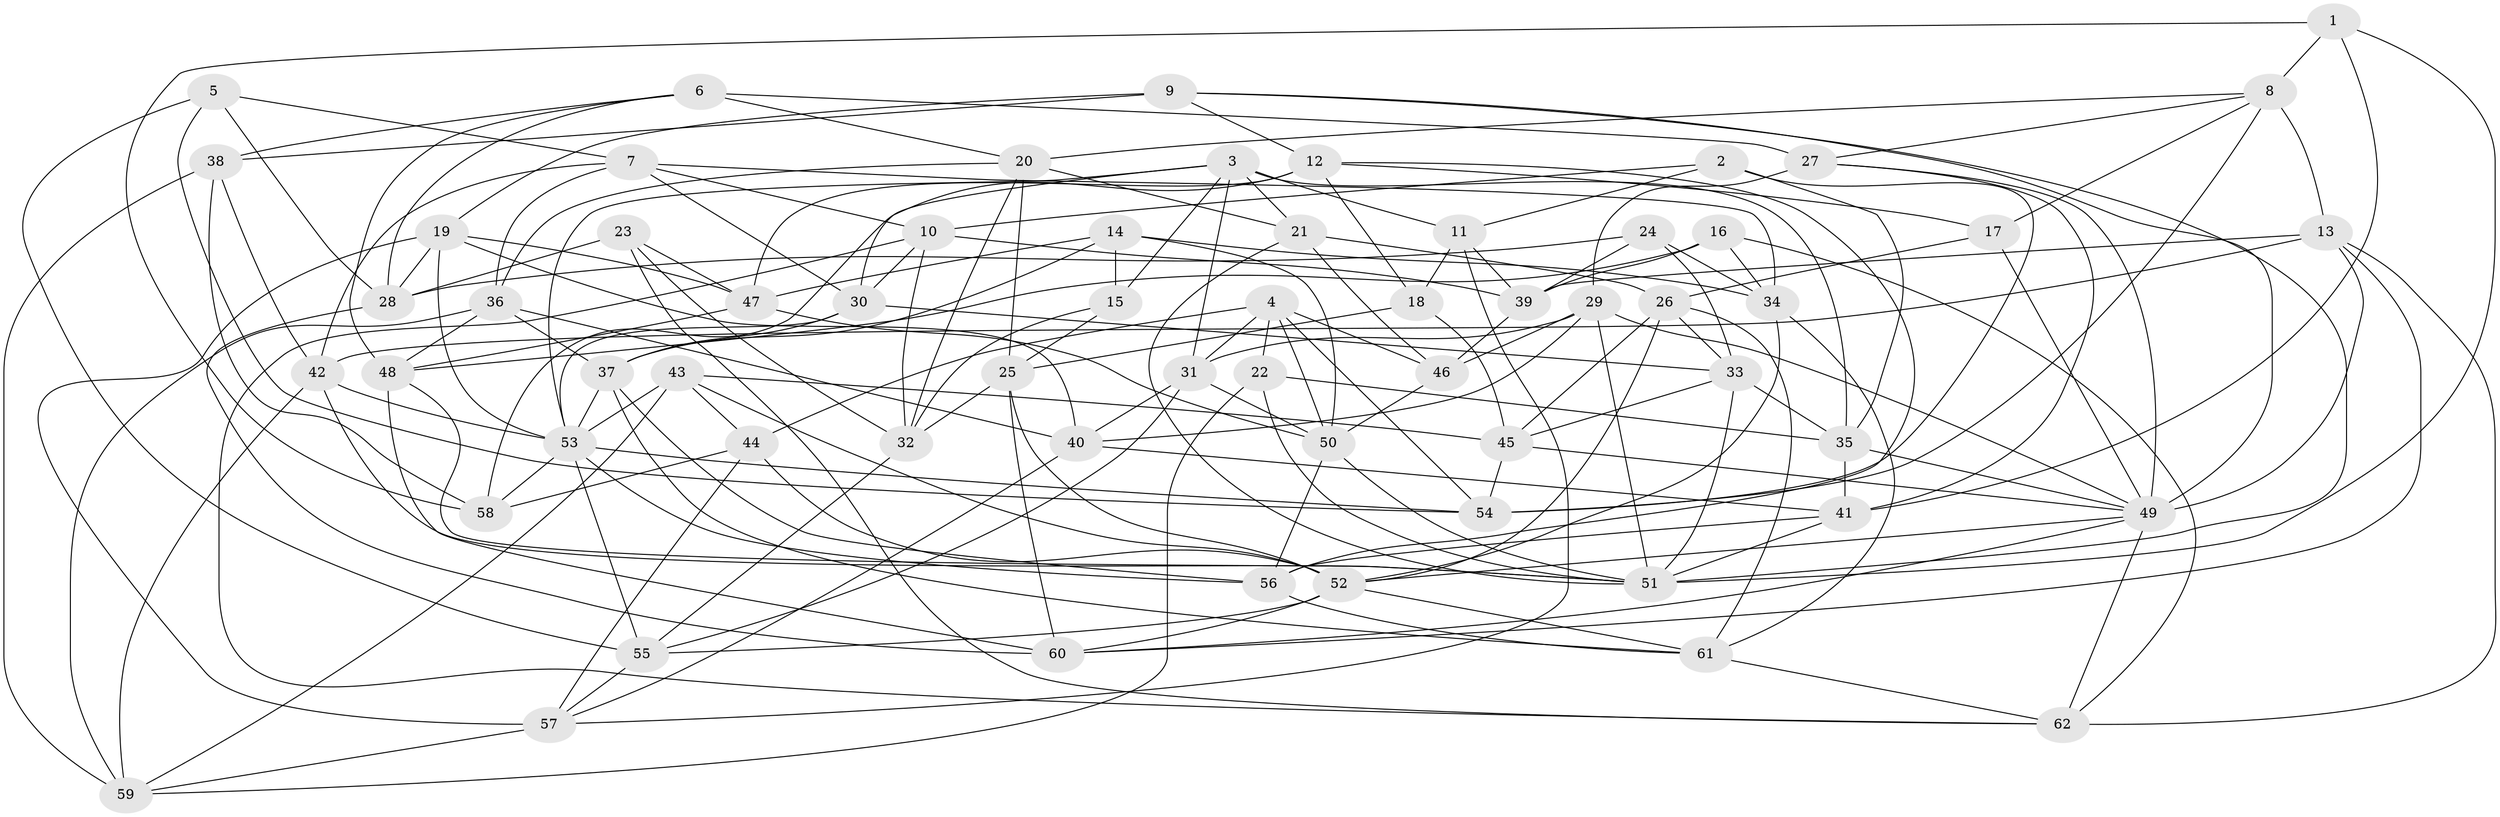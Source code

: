 // original degree distribution, {4: 1.0}
// Generated by graph-tools (version 1.1) at 2025/26/03/09/25 03:26:56]
// undirected, 62 vertices, 179 edges
graph export_dot {
graph [start="1"]
  node [color=gray90,style=filled];
  1;
  2;
  3;
  4;
  5;
  6;
  7;
  8;
  9;
  10;
  11;
  12;
  13;
  14;
  15;
  16;
  17;
  18;
  19;
  20;
  21;
  22;
  23;
  24;
  25;
  26;
  27;
  28;
  29;
  30;
  31;
  32;
  33;
  34;
  35;
  36;
  37;
  38;
  39;
  40;
  41;
  42;
  43;
  44;
  45;
  46;
  47;
  48;
  49;
  50;
  51;
  52;
  53;
  54;
  55;
  56;
  57;
  58;
  59;
  60;
  61;
  62;
  1 -- 8 [weight=1.0];
  1 -- 41 [weight=1.0];
  1 -- 51 [weight=1.0];
  1 -- 58 [weight=1.0];
  2 -- 10 [weight=1.0];
  2 -- 11 [weight=1.0];
  2 -- 35 [weight=1.0];
  2 -- 54 [weight=1.0];
  3 -- 11 [weight=2.0];
  3 -- 15 [weight=1.0];
  3 -- 21 [weight=1.0];
  3 -- 30 [weight=1.0];
  3 -- 31 [weight=1.0];
  3 -- 35 [weight=1.0];
  3 -- 53 [weight=1.0];
  4 -- 22 [weight=1.0];
  4 -- 31 [weight=1.0];
  4 -- 44 [weight=1.0];
  4 -- 46 [weight=1.0];
  4 -- 50 [weight=1.0];
  4 -- 54 [weight=1.0];
  5 -- 7 [weight=1.0];
  5 -- 28 [weight=1.0];
  5 -- 54 [weight=1.0];
  5 -- 55 [weight=1.0];
  6 -- 20 [weight=1.0];
  6 -- 27 [weight=2.0];
  6 -- 28 [weight=1.0];
  6 -- 38 [weight=1.0];
  6 -- 48 [weight=1.0];
  7 -- 10 [weight=1.0];
  7 -- 30 [weight=1.0];
  7 -- 34 [weight=1.0];
  7 -- 36 [weight=1.0];
  7 -- 42 [weight=1.0];
  8 -- 13 [weight=1.0];
  8 -- 17 [weight=1.0];
  8 -- 20 [weight=1.0];
  8 -- 27 [weight=1.0];
  8 -- 54 [weight=1.0];
  9 -- 12 [weight=1.0];
  9 -- 19 [weight=1.0];
  9 -- 38 [weight=2.0];
  9 -- 49 [weight=1.0];
  9 -- 51 [weight=1.0];
  10 -- 30 [weight=1.0];
  10 -- 32 [weight=1.0];
  10 -- 39 [weight=1.0];
  10 -- 62 [weight=1.0];
  11 -- 18 [weight=1.0];
  11 -- 39 [weight=1.0];
  11 -- 57 [weight=1.0];
  12 -- 17 [weight=1.0];
  12 -- 18 [weight=1.0];
  12 -- 47 [weight=1.0];
  12 -- 56 [weight=1.0];
  12 -- 58 [weight=1.0];
  13 -- 39 [weight=1.0];
  13 -- 42 [weight=1.0];
  13 -- 49 [weight=1.0];
  13 -- 60 [weight=1.0];
  13 -- 62 [weight=1.0];
  14 -- 15 [weight=1.0];
  14 -- 34 [weight=1.0];
  14 -- 37 [weight=1.0];
  14 -- 47 [weight=1.0];
  14 -- 50 [weight=2.0];
  15 -- 25 [weight=1.0];
  15 -- 32 [weight=1.0];
  16 -- 34 [weight=1.0];
  16 -- 39 [weight=1.0];
  16 -- 48 [weight=1.0];
  16 -- 62 [weight=1.0];
  17 -- 26 [weight=1.0];
  17 -- 49 [weight=1.0];
  18 -- 25 [weight=1.0];
  18 -- 45 [weight=1.0];
  19 -- 28 [weight=1.0];
  19 -- 40 [weight=1.0];
  19 -- 47 [weight=1.0];
  19 -- 53 [weight=1.0];
  19 -- 57 [weight=1.0];
  20 -- 21 [weight=1.0];
  20 -- 25 [weight=1.0];
  20 -- 32 [weight=1.0];
  20 -- 36 [weight=1.0];
  21 -- 26 [weight=1.0];
  21 -- 46 [weight=2.0];
  21 -- 51 [weight=1.0];
  22 -- 35 [weight=1.0];
  22 -- 51 [weight=1.0];
  22 -- 59 [weight=1.0];
  23 -- 28 [weight=1.0];
  23 -- 32 [weight=1.0];
  23 -- 47 [weight=1.0];
  23 -- 62 [weight=1.0];
  24 -- 28 [weight=1.0];
  24 -- 33 [weight=1.0];
  24 -- 34 [weight=1.0];
  24 -- 39 [weight=1.0];
  25 -- 32 [weight=1.0];
  25 -- 52 [weight=1.0];
  25 -- 60 [weight=1.0];
  26 -- 33 [weight=1.0];
  26 -- 45 [weight=1.0];
  26 -- 52 [weight=1.0];
  26 -- 61 [weight=1.0];
  27 -- 29 [weight=1.0];
  27 -- 41 [weight=1.0];
  27 -- 49 [weight=1.0];
  28 -- 60 [weight=1.0];
  29 -- 31 [weight=1.0];
  29 -- 40 [weight=1.0];
  29 -- 46 [weight=1.0];
  29 -- 49 [weight=1.0];
  29 -- 51 [weight=1.0];
  30 -- 33 [weight=1.0];
  30 -- 37 [weight=1.0];
  30 -- 53 [weight=1.0];
  31 -- 40 [weight=1.0];
  31 -- 50 [weight=1.0];
  31 -- 55 [weight=1.0];
  32 -- 55 [weight=1.0];
  33 -- 35 [weight=1.0];
  33 -- 45 [weight=1.0];
  33 -- 51 [weight=1.0];
  34 -- 52 [weight=1.0];
  34 -- 61 [weight=1.0];
  35 -- 41 [weight=1.0];
  35 -- 49 [weight=1.0];
  36 -- 37 [weight=1.0];
  36 -- 40 [weight=1.0];
  36 -- 48 [weight=1.0];
  36 -- 59 [weight=1.0];
  37 -- 53 [weight=1.0];
  37 -- 56 [weight=1.0];
  37 -- 61 [weight=1.0];
  38 -- 42 [weight=1.0];
  38 -- 58 [weight=1.0];
  38 -- 59 [weight=1.0];
  39 -- 46 [weight=1.0];
  40 -- 41 [weight=1.0];
  40 -- 57 [weight=1.0];
  41 -- 51 [weight=1.0];
  41 -- 56 [weight=1.0];
  42 -- 51 [weight=1.0];
  42 -- 53 [weight=1.0];
  42 -- 59 [weight=1.0];
  43 -- 44 [weight=1.0];
  43 -- 45 [weight=1.0];
  43 -- 52 [weight=2.0];
  43 -- 53 [weight=1.0];
  43 -- 59 [weight=1.0];
  44 -- 52 [weight=1.0];
  44 -- 57 [weight=1.0];
  44 -- 58 [weight=2.0];
  45 -- 49 [weight=1.0];
  45 -- 54 [weight=1.0];
  46 -- 50 [weight=1.0];
  47 -- 48 [weight=1.0];
  47 -- 50 [weight=1.0];
  48 -- 51 [weight=1.0];
  48 -- 60 [weight=1.0];
  49 -- 52 [weight=1.0];
  49 -- 60 [weight=1.0];
  49 -- 62 [weight=1.0];
  50 -- 51 [weight=1.0];
  50 -- 56 [weight=1.0];
  52 -- 55 [weight=1.0];
  52 -- 60 [weight=1.0];
  52 -- 61 [weight=1.0];
  53 -- 54 [weight=1.0];
  53 -- 55 [weight=1.0];
  53 -- 56 [weight=1.0];
  53 -- 58 [weight=1.0];
  55 -- 57 [weight=1.0];
  56 -- 61 [weight=1.0];
  57 -- 59 [weight=1.0];
  61 -- 62 [weight=1.0];
}
